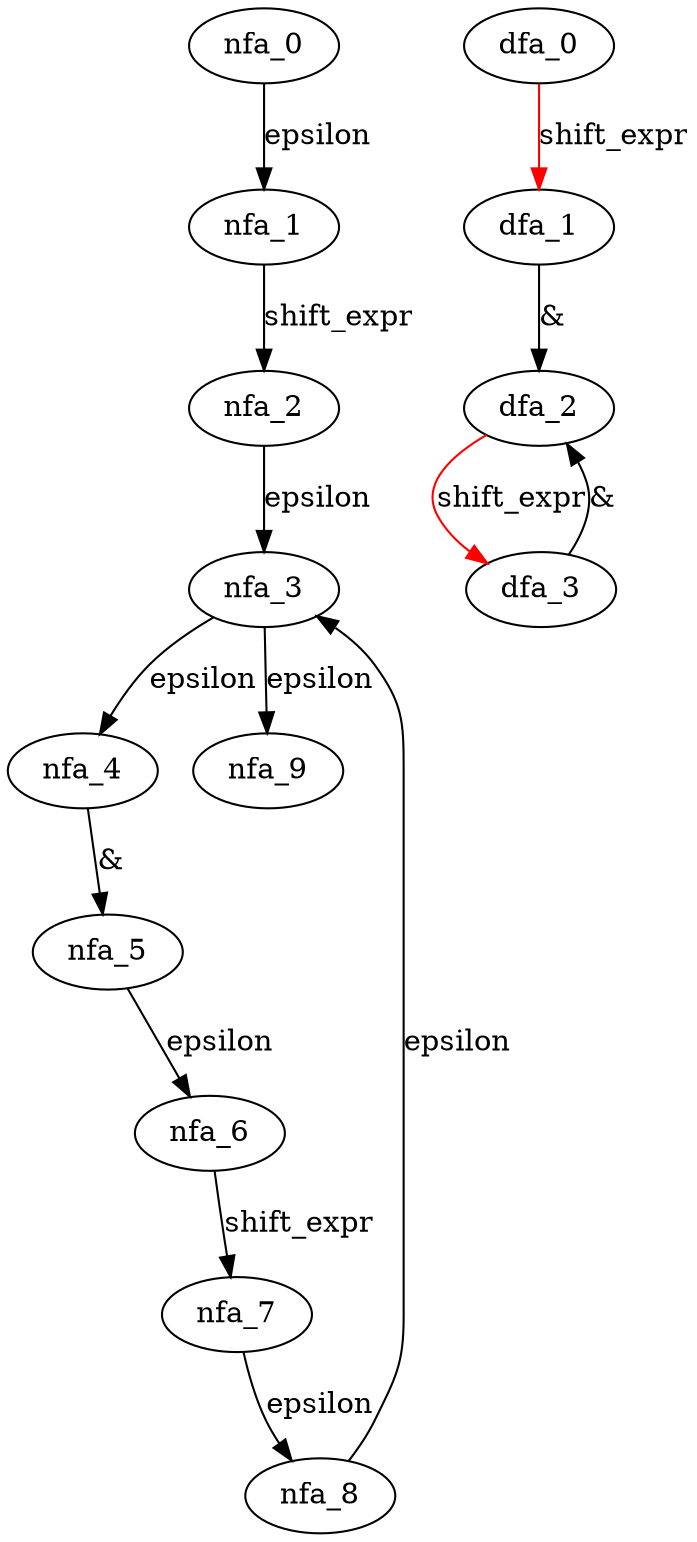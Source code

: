 digraph and_expr {
 subgraph and_expr_nfa {
  nfa_0->nfa_1[label=epsilon]
  nfa_1->nfa_2[label=shift_expr]
  nfa_2->nfa_3[label=epsilon]
  nfa_3->nfa_4[label=epsilon]
  nfa_4->nfa_5[label="&"]
  nfa_5->nfa_6[label=epsilon]
  nfa_6->nfa_7[label=shift_expr]
  nfa_7->nfa_8[label=epsilon]
  nfa_8->nfa_3[label=epsilon]
  nfa_3->nfa_9[label=epsilon]
  }
 subgraph and_expr_dfa {
  dfa_0->dfa_1[label=shift_expr,color=red]
  dfa_1->dfa_2[label="&"]
  dfa_2->dfa_3[label=shift_expr,color=red]
  dfa_3->dfa_2[label="&"]
  }
}
